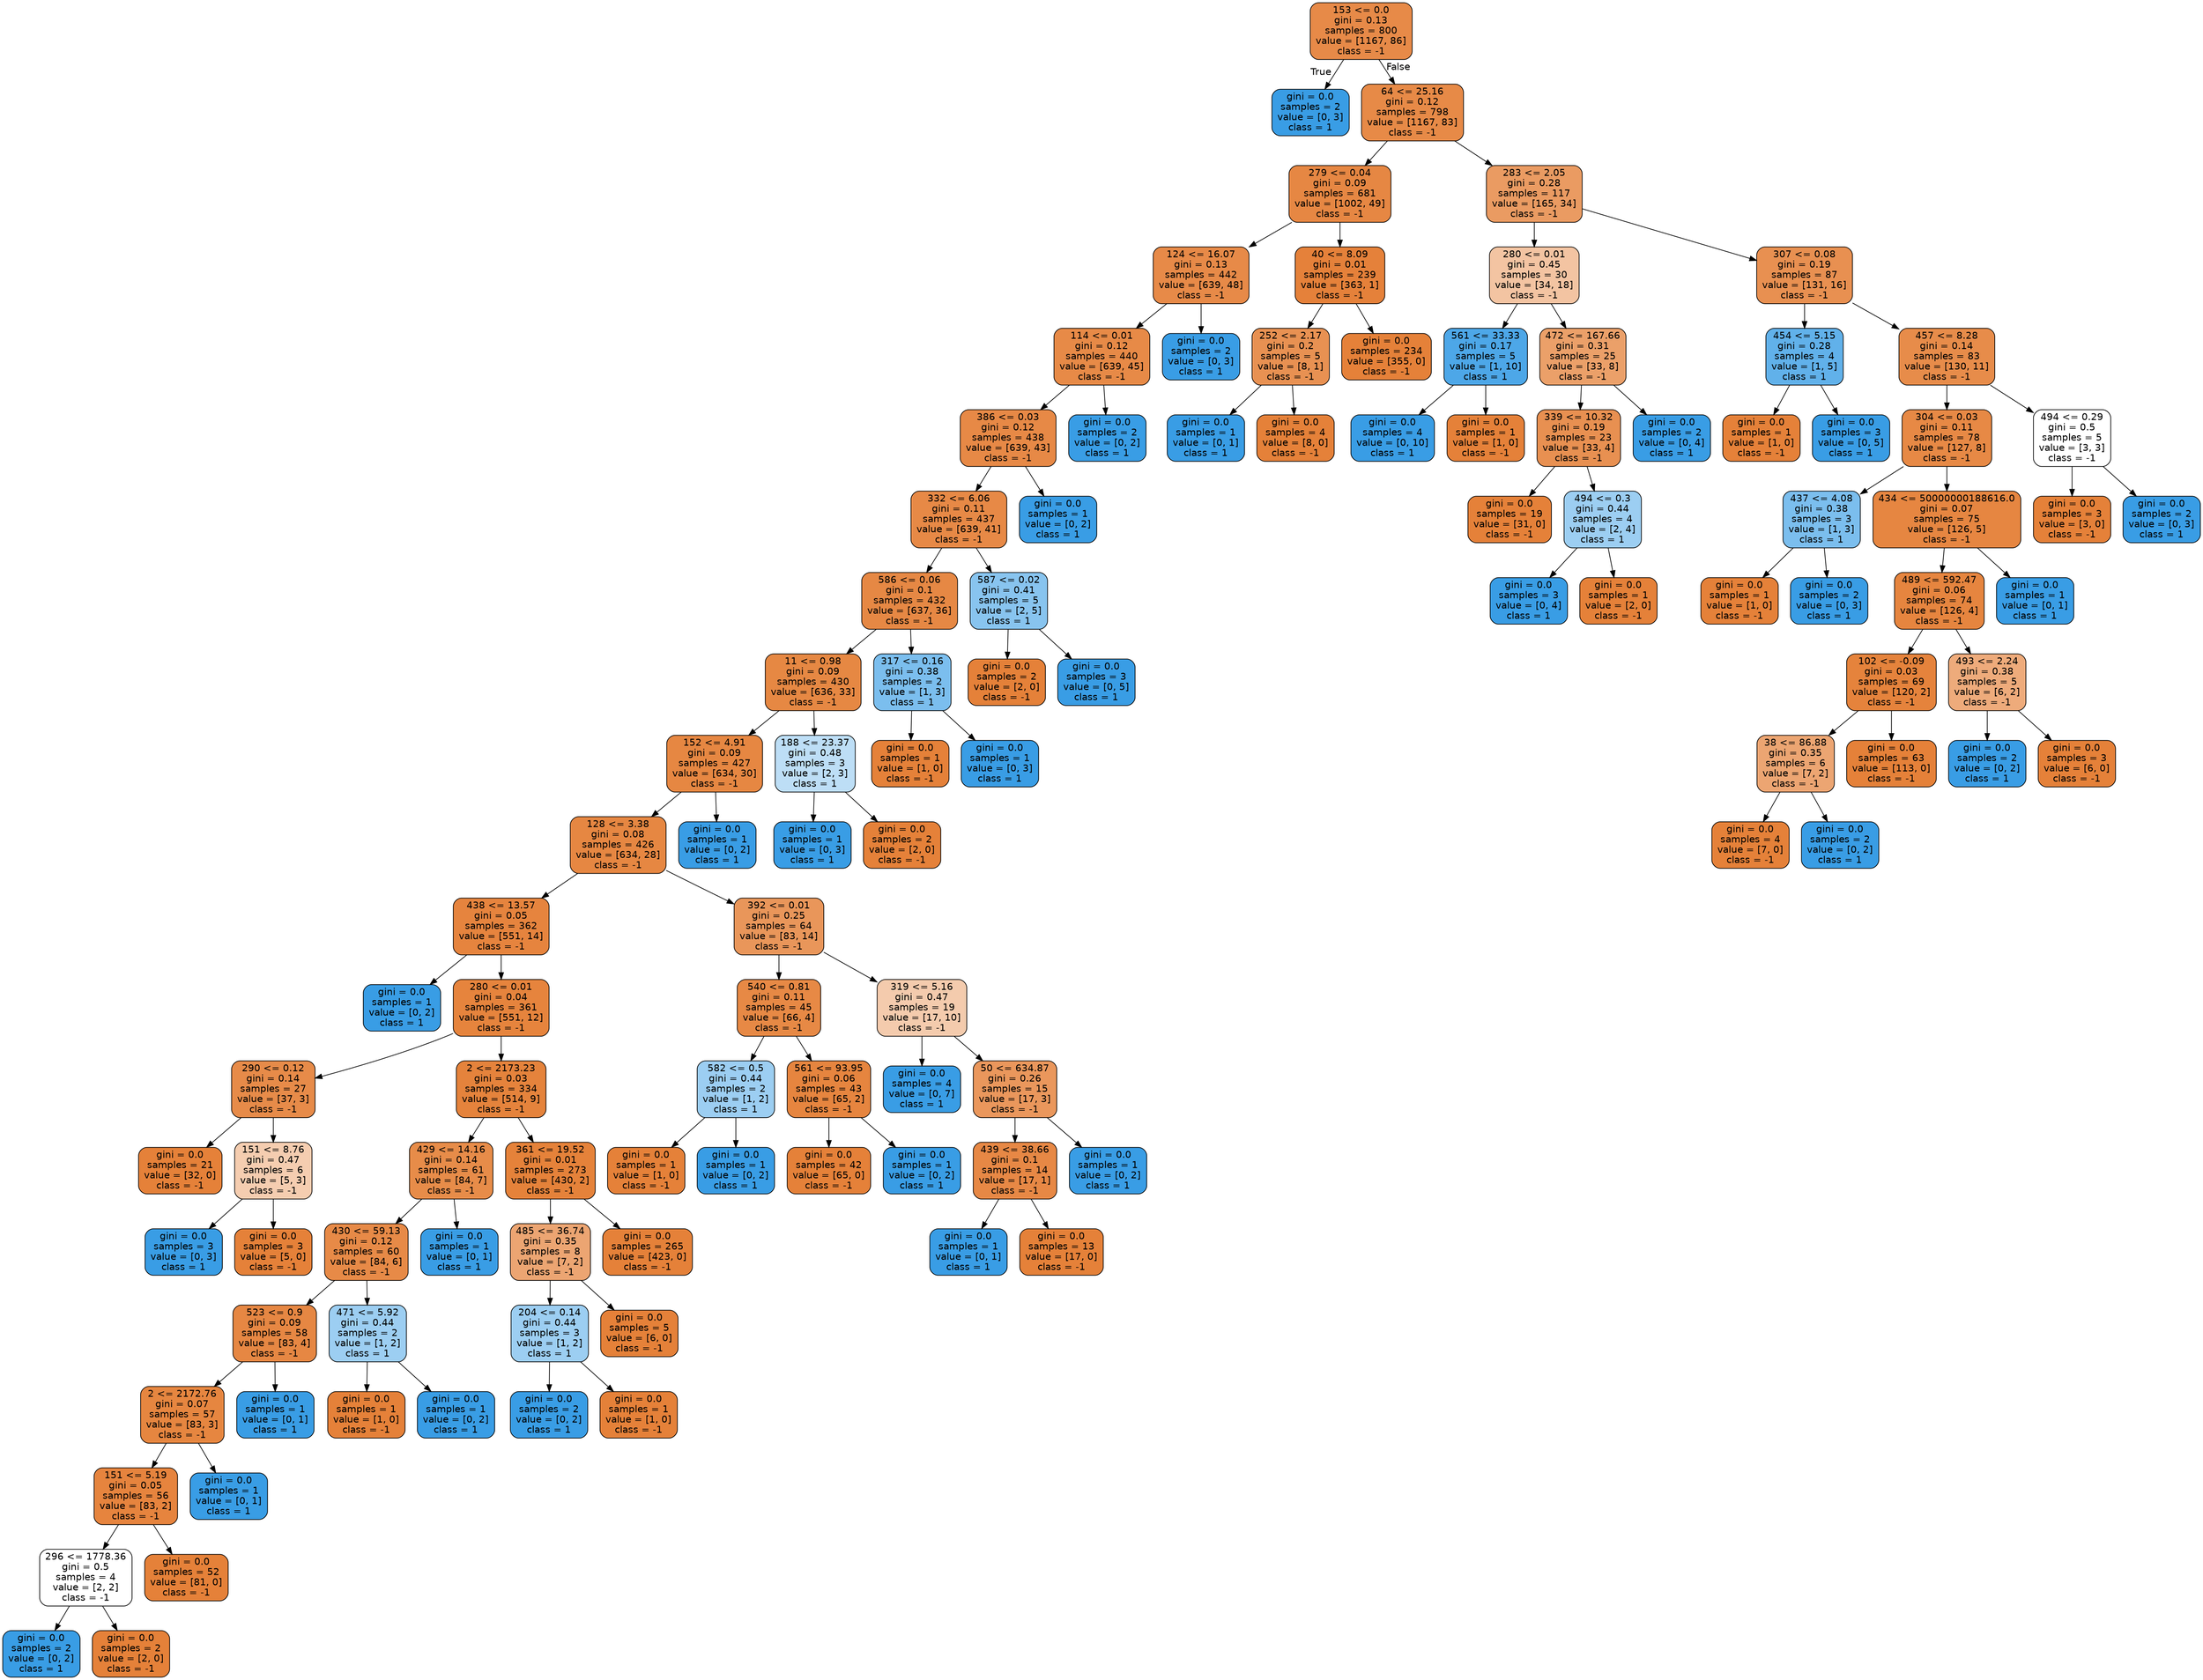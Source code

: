 digraph Tree {
node [shape=box, style="filled, rounded", color="black", fontname=helvetica] ;
edge [fontname=helvetica] ;
0 [label="153 <= 0.0\ngini = 0.13\nsamples = 800\nvalue = [1167, 86]\nclass = -1", fillcolor="#e78a48"] ;
1 [label="gini = 0.0\nsamples = 2\nvalue = [0, 3]\nclass = 1", fillcolor="#399de5"] ;
0 -> 1 [labeldistance=2.5, labelangle=45, headlabel="True"] ;
2 [label="64 <= 25.16\ngini = 0.12\nsamples = 798\nvalue = [1167, 83]\nclass = -1", fillcolor="#e78a47"] ;
0 -> 2 [labeldistance=2.5, labelangle=-45, headlabel="False"] ;
3 [label="279 <= 0.04\ngini = 0.09\nsamples = 681\nvalue = [1002, 49]\nclass = -1", fillcolor="#e68743"] ;
2 -> 3 ;
4 [label="124 <= 16.07\ngini = 0.13\nsamples = 442\nvalue = [639, 48]\nclass = -1", fillcolor="#e78a48"] ;
3 -> 4 ;
5 [label="114 <= 0.01\ngini = 0.12\nsamples = 440\nvalue = [639, 45]\nclass = -1", fillcolor="#e78a47"] ;
4 -> 5 ;
6 [label="386 <= 0.03\ngini = 0.12\nsamples = 438\nvalue = [639, 43]\nclass = -1", fillcolor="#e78946"] ;
5 -> 6 ;
7 [label="332 <= 6.06\ngini = 0.11\nsamples = 437\nvalue = [639, 41]\nclass = -1", fillcolor="#e78946"] ;
6 -> 7 ;
8 [label="586 <= 0.06\ngini = 0.1\nsamples = 432\nvalue = [637, 36]\nclass = -1", fillcolor="#e68844"] ;
7 -> 8 ;
9 [label="11 <= 0.98\ngini = 0.09\nsamples = 430\nvalue = [636, 33]\nclass = -1", fillcolor="#e68843"] ;
8 -> 9 ;
10 [label="152 <= 4.91\ngini = 0.09\nsamples = 427\nvalue = [634, 30]\nclass = -1", fillcolor="#e68742"] ;
9 -> 10 ;
11 [label="128 <= 3.38\ngini = 0.08\nsamples = 426\nvalue = [634, 28]\nclass = -1", fillcolor="#e68742"] ;
10 -> 11 ;
12 [label="438 <= 13.57\ngini = 0.05\nsamples = 362\nvalue = [551, 14]\nclass = -1", fillcolor="#e6843e"] ;
11 -> 12 ;
13 [label="gini = 0.0\nsamples = 1\nvalue = [0, 2]\nclass = 1", fillcolor="#399de5"] ;
12 -> 13 ;
14 [label="280 <= 0.01\ngini = 0.04\nsamples = 361\nvalue = [551, 12]\nclass = -1", fillcolor="#e6843d"] ;
12 -> 14 ;
15 [label="290 <= 0.12\ngini = 0.14\nsamples = 27\nvalue = [37, 3]\nclass = -1", fillcolor="#e78b49"] ;
14 -> 15 ;
16 [label="gini = 0.0\nsamples = 21\nvalue = [32, 0]\nclass = -1", fillcolor="#e58139"] ;
15 -> 16 ;
17 [label="151 <= 8.76\ngini = 0.47\nsamples = 6\nvalue = [5, 3]\nclass = -1", fillcolor="#f5cdb0"] ;
15 -> 17 ;
18 [label="gini = 0.0\nsamples = 3\nvalue = [0, 3]\nclass = 1", fillcolor="#399de5"] ;
17 -> 18 ;
19 [label="gini = 0.0\nsamples = 3\nvalue = [5, 0]\nclass = -1", fillcolor="#e58139"] ;
17 -> 19 ;
20 [label="2 <= 2173.23\ngini = 0.03\nsamples = 334\nvalue = [514, 9]\nclass = -1", fillcolor="#e5833c"] ;
14 -> 20 ;
21 [label="429 <= 14.16\ngini = 0.14\nsamples = 61\nvalue = [84, 7]\nclass = -1", fillcolor="#e78c49"] ;
20 -> 21 ;
22 [label="430 <= 59.13\ngini = 0.12\nsamples = 60\nvalue = [84, 6]\nclass = -1", fillcolor="#e78a47"] ;
21 -> 22 ;
23 [label="523 <= 0.9\ngini = 0.09\nsamples = 58\nvalue = [83, 4]\nclass = -1", fillcolor="#e68743"] ;
22 -> 23 ;
24 [label="2 <= 2172.76\ngini = 0.07\nsamples = 57\nvalue = [83, 3]\nclass = -1", fillcolor="#e68640"] ;
23 -> 24 ;
25 [label="151 <= 5.19\ngini = 0.05\nsamples = 56\nvalue = [83, 2]\nclass = -1", fillcolor="#e6843e"] ;
24 -> 25 ;
26 [label="296 <= 1778.36\ngini = 0.5\nsamples = 4\nvalue = [2, 2]\nclass = -1", fillcolor="#ffffff"] ;
25 -> 26 ;
27 [label="gini = 0.0\nsamples = 2\nvalue = [0, 2]\nclass = 1", fillcolor="#399de5"] ;
26 -> 27 ;
28 [label="gini = 0.0\nsamples = 2\nvalue = [2, 0]\nclass = -1", fillcolor="#e58139"] ;
26 -> 28 ;
29 [label="gini = 0.0\nsamples = 52\nvalue = [81, 0]\nclass = -1", fillcolor="#e58139"] ;
25 -> 29 ;
30 [label="gini = 0.0\nsamples = 1\nvalue = [0, 1]\nclass = 1", fillcolor="#399de5"] ;
24 -> 30 ;
31 [label="gini = 0.0\nsamples = 1\nvalue = [0, 1]\nclass = 1", fillcolor="#399de5"] ;
23 -> 31 ;
32 [label="471 <= 5.92\ngini = 0.44\nsamples = 2\nvalue = [1, 2]\nclass = 1", fillcolor="#9ccef2"] ;
22 -> 32 ;
33 [label="gini = 0.0\nsamples = 1\nvalue = [1, 0]\nclass = -1", fillcolor="#e58139"] ;
32 -> 33 ;
34 [label="gini = 0.0\nsamples = 1\nvalue = [0, 2]\nclass = 1", fillcolor="#399de5"] ;
32 -> 34 ;
35 [label="gini = 0.0\nsamples = 1\nvalue = [0, 1]\nclass = 1", fillcolor="#399de5"] ;
21 -> 35 ;
36 [label="361 <= 19.52\ngini = 0.01\nsamples = 273\nvalue = [430, 2]\nclass = -1", fillcolor="#e5823a"] ;
20 -> 36 ;
37 [label="485 <= 36.74\ngini = 0.35\nsamples = 8\nvalue = [7, 2]\nclass = -1", fillcolor="#eca572"] ;
36 -> 37 ;
38 [label="204 <= 0.14\ngini = 0.44\nsamples = 3\nvalue = [1, 2]\nclass = 1", fillcolor="#9ccef2"] ;
37 -> 38 ;
39 [label="gini = 0.0\nsamples = 2\nvalue = [0, 2]\nclass = 1", fillcolor="#399de5"] ;
38 -> 39 ;
40 [label="gini = 0.0\nsamples = 1\nvalue = [1, 0]\nclass = -1", fillcolor="#e58139"] ;
38 -> 40 ;
41 [label="gini = 0.0\nsamples = 5\nvalue = [6, 0]\nclass = -1", fillcolor="#e58139"] ;
37 -> 41 ;
42 [label="gini = 0.0\nsamples = 265\nvalue = [423, 0]\nclass = -1", fillcolor="#e58139"] ;
36 -> 42 ;
43 [label="392 <= 0.01\ngini = 0.25\nsamples = 64\nvalue = [83, 14]\nclass = -1", fillcolor="#e9965a"] ;
11 -> 43 ;
44 [label="540 <= 0.81\ngini = 0.11\nsamples = 45\nvalue = [66, 4]\nclass = -1", fillcolor="#e78945"] ;
43 -> 44 ;
45 [label="582 <= 0.5\ngini = 0.44\nsamples = 2\nvalue = [1, 2]\nclass = 1", fillcolor="#9ccef2"] ;
44 -> 45 ;
46 [label="gini = 0.0\nsamples = 1\nvalue = [1, 0]\nclass = -1", fillcolor="#e58139"] ;
45 -> 46 ;
47 [label="gini = 0.0\nsamples = 1\nvalue = [0, 2]\nclass = 1", fillcolor="#399de5"] ;
45 -> 47 ;
48 [label="561 <= 93.95\ngini = 0.06\nsamples = 43\nvalue = [65, 2]\nclass = -1", fillcolor="#e6853f"] ;
44 -> 48 ;
49 [label="gini = 0.0\nsamples = 42\nvalue = [65, 0]\nclass = -1", fillcolor="#e58139"] ;
48 -> 49 ;
50 [label="gini = 0.0\nsamples = 1\nvalue = [0, 2]\nclass = 1", fillcolor="#399de5"] ;
48 -> 50 ;
51 [label="319 <= 5.16\ngini = 0.47\nsamples = 19\nvalue = [17, 10]\nclass = -1", fillcolor="#f4cbad"] ;
43 -> 51 ;
52 [label="gini = 0.0\nsamples = 4\nvalue = [0, 7]\nclass = 1", fillcolor="#399de5"] ;
51 -> 52 ;
53 [label="50 <= 634.87\ngini = 0.26\nsamples = 15\nvalue = [17, 3]\nclass = -1", fillcolor="#ea975c"] ;
51 -> 53 ;
54 [label="439 <= 38.66\ngini = 0.1\nsamples = 14\nvalue = [17, 1]\nclass = -1", fillcolor="#e78845"] ;
53 -> 54 ;
55 [label="gini = 0.0\nsamples = 1\nvalue = [0, 1]\nclass = 1", fillcolor="#399de5"] ;
54 -> 55 ;
56 [label="gini = 0.0\nsamples = 13\nvalue = [17, 0]\nclass = -1", fillcolor="#e58139"] ;
54 -> 56 ;
57 [label="gini = 0.0\nsamples = 1\nvalue = [0, 2]\nclass = 1", fillcolor="#399de5"] ;
53 -> 57 ;
58 [label="gini = 0.0\nsamples = 1\nvalue = [0, 2]\nclass = 1", fillcolor="#399de5"] ;
10 -> 58 ;
59 [label="188 <= 23.37\ngini = 0.48\nsamples = 3\nvalue = [2, 3]\nclass = 1", fillcolor="#bddef6"] ;
9 -> 59 ;
60 [label="gini = 0.0\nsamples = 1\nvalue = [0, 3]\nclass = 1", fillcolor="#399de5"] ;
59 -> 60 ;
61 [label="gini = 0.0\nsamples = 2\nvalue = [2, 0]\nclass = -1", fillcolor="#e58139"] ;
59 -> 61 ;
62 [label="317 <= 0.16\ngini = 0.38\nsamples = 2\nvalue = [1, 3]\nclass = 1", fillcolor="#7bbeee"] ;
8 -> 62 ;
63 [label="gini = 0.0\nsamples = 1\nvalue = [1, 0]\nclass = -1", fillcolor="#e58139"] ;
62 -> 63 ;
64 [label="gini = 0.0\nsamples = 1\nvalue = [0, 3]\nclass = 1", fillcolor="#399de5"] ;
62 -> 64 ;
65 [label="587 <= 0.02\ngini = 0.41\nsamples = 5\nvalue = [2, 5]\nclass = 1", fillcolor="#88c4ef"] ;
7 -> 65 ;
66 [label="gini = 0.0\nsamples = 2\nvalue = [2, 0]\nclass = -1", fillcolor="#e58139"] ;
65 -> 66 ;
67 [label="gini = 0.0\nsamples = 3\nvalue = [0, 5]\nclass = 1", fillcolor="#399de5"] ;
65 -> 67 ;
68 [label="gini = 0.0\nsamples = 1\nvalue = [0, 2]\nclass = 1", fillcolor="#399de5"] ;
6 -> 68 ;
69 [label="gini = 0.0\nsamples = 2\nvalue = [0, 2]\nclass = 1", fillcolor="#399de5"] ;
5 -> 69 ;
70 [label="gini = 0.0\nsamples = 2\nvalue = [0, 3]\nclass = 1", fillcolor="#399de5"] ;
4 -> 70 ;
71 [label="40 <= 8.09\ngini = 0.01\nsamples = 239\nvalue = [363, 1]\nclass = -1", fillcolor="#e5813a"] ;
3 -> 71 ;
72 [label="252 <= 2.17\ngini = 0.2\nsamples = 5\nvalue = [8, 1]\nclass = -1", fillcolor="#e89152"] ;
71 -> 72 ;
73 [label="gini = 0.0\nsamples = 1\nvalue = [0, 1]\nclass = 1", fillcolor="#399de5"] ;
72 -> 73 ;
74 [label="gini = 0.0\nsamples = 4\nvalue = [8, 0]\nclass = -1", fillcolor="#e58139"] ;
72 -> 74 ;
75 [label="gini = 0.0\nsamples = 234\nvalue = [355, 0]\nclass = -1", fillcolor="#e58139"] ;
71 -> 75 ;
76 [label="283 <= 2.05\ngini = 0.28\nsamples = 117\nvalue = [165, 34]\nclass = -1", fillcolor="#ea9b62"] ;
2 -> 76 ;
77 [label="280 <= 0.01\ngini = 0.45\nsamples = 30\nvalue = [34, 18]\nclass = -1", fillcolor="#f3c4a2"] ;
76 -> 77 ;
78 [label="561 <= 33.33\ngini = 0.17\nsamples = 5\nvalue = [1, 10]\nclass = 1", fillcolor="#4da7e8"] ;
77 -> 78 ;
79 [label="gini = 0.0\nsamples = 4\nvalue = [0, 10]\nclass = 1", fillcolor="#399de5"] ;
78 -> 79 ;
80 [label="gini = 0.0\nsamples = 1\nvalue = [1, 0]\nclass = -1", fillcolor="#e58139"] ;
78 -> 80 ;
81 [label="472 <= 167.66\ngini = 0.31\nsamples = 25\nvalue = [33, 8]\nclass = -1", fillcolor="#eba069"] ;
77 -> 81 ;
82 [label="339 <= 10.32\ngini = 0.19\nsamples = 23\nvalue = [33, 4]\nclass = -1", fillcolor="#e89051"] ;
81 -> 82 ;
83 [label="gini = 0.0\nsamples = 19\nvalue = [31, 0]\nclass = -1", fillcolor="#e58139"] ;
82 -> 83 ;
84 [label="494 <= 0.3\ngini = 0.44\nsamples = 4\nvalue = [2, 4]\nclass = 1", fillcolor="#9ccef2"] ;
82 -> 84 ;
85 [label="gini = 0.0\nsamples = 3\nvalue = [0, 4]\nclass = 1", fillcolor="#399de5"] ;
84 -> 85 ;
86 [label="gini = 0.0\nsamples = 1\nvalue = [2, 0]\nclass = -1", fillcolor="#e58139"] ;
84 -> 86 ;
87 [label="gini = 0.0\nsamples = 2\nvalue = [0, 4]\nclass = 1", fillcolor="#399de5"] ;
81 -> 87 ;
88 [label="307 <= 0.08\ngini = 0.19\nsamples = 87\nvalue = [131, 16]\nclass = -1", fillcolor="#e89051"] ;
76 -> 88 ;
89 [label="454 <= 5.15\ngini = 0.28\nsamples = 4\nvalue = [1, 5]\nclass = 1", fillcolor="#61b1ea"] ;
88 -> 89 ;
90 [label="gini = 0.0\nsamples = 1\nvalue = [1, 0]\nclass = -1", fillcolor="#e58139"] ;
89 -> 90 ;
91 [label="gini = 0.0\nsamples = 3\nvalue = [0, 5]\nclass = 1", fillcolor="#399de5"] ;
89 -> 91 ;
92 [label="457 <= 8.28\ngini = 0.14\nsamples = 83\nvalue = [130, 11]\nclass = -1", fillcolor="#e78c4a"] ;
88 -> 92 ;
93 [label="304 <= 0.03\ngini = 0.11\nsamples = 78\nvalue = [127, 8]\nclass = -1", fillcolor="#e78945"] ;
92 -> 93 ;
94 [label="437 <= 4.08\ngini = 0.38\nsamples = 3\nvalue = [1, 3]\nclass = 1", fillcolor="#7bbeee"] ;
93 -> 94 ;
95 [label="gini = 0.0\nsamples = 1\nvalue = [1, 0]\nclass = -1", fillcolor="#e58139"] ;
94 -> 95 ;
96 [label="gini = 0.0\nsamples = 2\nvalue = [0, 3]\nclass = 1", fillcolor="#399de5"] ;
94 -> 96 ;
97 [label="434 <= 50000000188616.0\ngini = 0.07\nsamples = 75\nvalue = [126, 5]\nclass = -1", fillcolor="#e68641"] ;
93 -> 97 ;
98 [label="489 <= 592.47\ngini = 0.06\nsamples = 74\nvalue = [126, 4]\nclass = -1", fillcolor="#e6853f"] ;
97 -> 98 ;
99 [label="102 <= -0.09\ngini = 0.03\nsamples = 69\nvalue = [120, 2]\nclass = -1", fillcolor="#e5833c"] ;
98 -> 99 ;
100 [label="38 <= 86.88\ngini = 0.35\nsamples = 6\nvalue = [7, 2]\nclass = -1", fillcolor="#eca572"] ;
99 -> 100 ;
101 [label="gini = 0.0\nsamples = 4\nvalue = [7, 0]\nclass = -1", fillcolor="#e58139"] ;
100 -> 101 ;
102 [label="gini = 0.0\nsamples = 2\nvalue = [0, 2]\nclass = 1", fillcolor="#399de5"] ;
100 -> 102 ;
103 [label="gini = 0.0\nsamples = 63\nvalue = [113, 0]\nclass = -1", fillcolor="#e58139"] ;
99 -> 103 ;
104 [label="493 <= 2.24\ngini = 0.38\nsamples = 5\nvalue = [6, 2]\nclass = -1", fillcolor="#eeab7b"] ;
98 -> 104 ;
105 [label="gini = 0.0\nsamples = 2\nvalue = [0, 2]\nclass = 1", fillcolor="#399de5"] ;
104 -> 105 ;
106 [label="gini = 0.0\nsamples = 3\nvalue = [6, 0]\nclass = -1", fillcolor="#e58139"] ;
104 -> 106 ;
107 [label="gini = 0.0\nsamples = 1\nvalue = [0, 1]\nclass = 1", fillcolor="#399de5"] ;
97 -> 107 ;
108 [label="494 <= 0.29\ngini = 0.5\nsamples = 5\nvalue = [3, 3]\nclass = -1", fillcolor="#ffffff"] ;
92 -> 108 ;
109 [label="gini = 0.0\nsamples = 3\nvalue = [3, 0]\nclass = -1", fillcolor="#e58139"] ;
108 -> 109 ;
110 [label="gini = 0.0\nsamples = 2\nvalue = [0, 3]\nclass = 1", fillcolor="#399de5"] ;
108 -> 110 ;
}